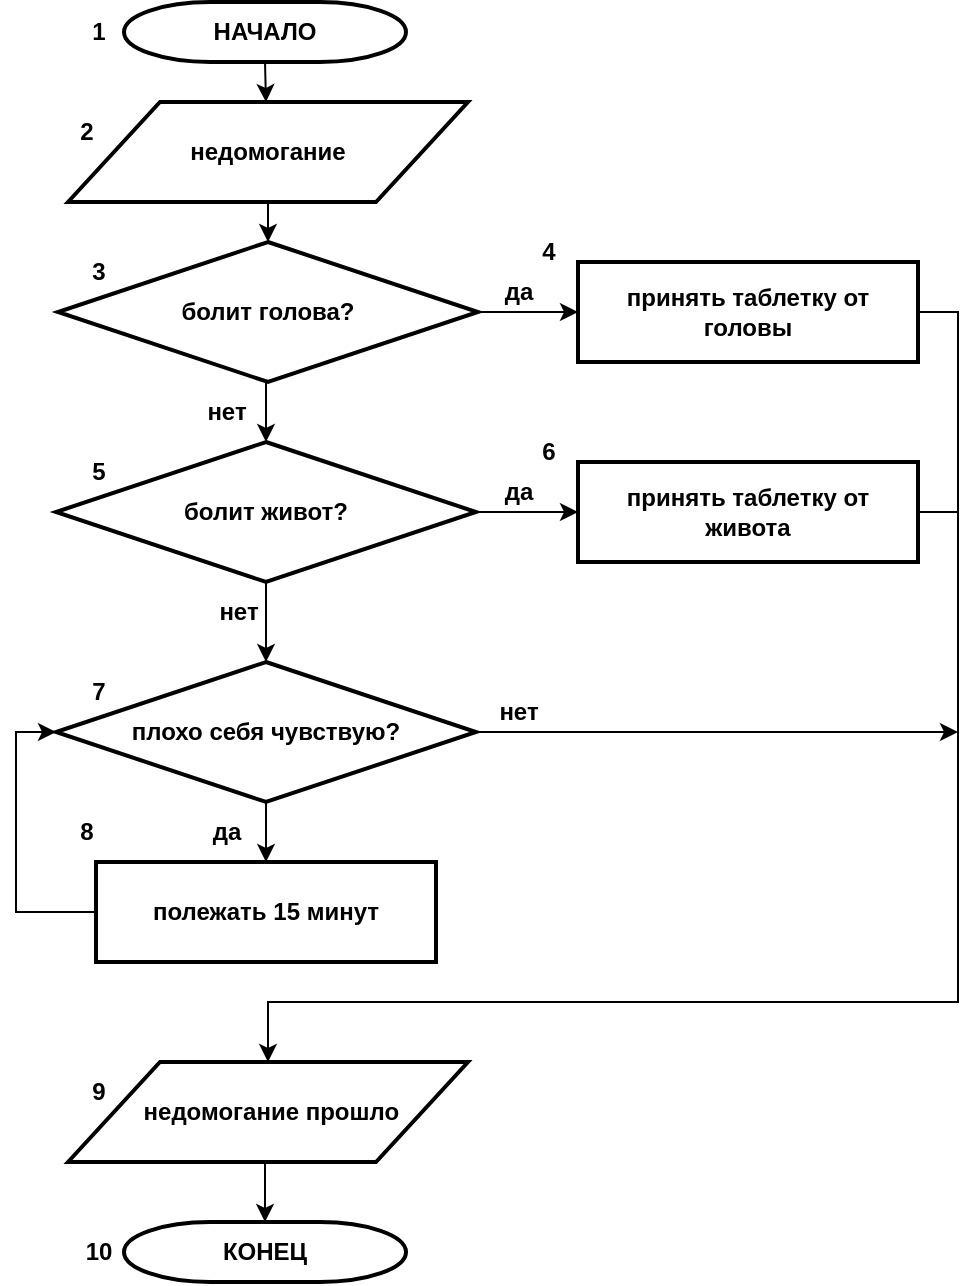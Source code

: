 <mxfile version="20.5.1" type="device"><diagram id="sxm_Xo59-7WGQnag9fDK" name="Страница 1"><mxGraphModel dx="1038" dy="579" grid="1" gridSize="10" guides="1" tooltips="1" connect="1" arrows="1" fold="1" page="1" pageScale="1" pageWidth="827" pageHeight="1169" math="0" shadow="0"><root><mxCell id="0"/><mxCell id="1" parent="0"/><mxCell id="ETsz3kT8Y5jxZCnJqS-C-19" style="edgeStyle=orthogonalEdgeStyle;rounded=0;orthogonalLoop=1;jettySize=auto;html=1;exitX=0.5;exitY=1;exitDx=0;exitDy=0;exitPerimeter=0;entryX=0.5;entryY=0;entryDx=0;entryDy=0;" parent="1" source="ETsz3kT8Y5jxZCnJqS-C-2" edge="1"><mxGeometry relative="1" as="geometry"><mxPoint x="414" y="140" as="targetPoint"/></mxGeometry></mxCell><mxCell id="ETsz3kT8Y5jxZCnJqS-C-2" value="НАЧАЛО" style="strokeWidth=2;html=1;shape=mxgraph.flowchart.terminator;whiteSpace=wrap;fontStyle=1" parent="1" vertex="1"><mxGeometry x="343" y="90" width="141" height="30" as="geometry"/></mxCell><mxCell id="ETsz3kT8Y5jxZCnJqS-C-20" style="edgeStyle=orthogonalEdgeStyle;rounded=0;orthogonalLoop=1;jettySize=auto;html=1;exitX=0.5;exitY=1;exitDx=0;exitDy=0;entryX=0.5;entryY=0;entryDx=0;entryDy=0;entryPerimeter=0;" parent="1" target="ETsz3kT8Y5jxZCnJqS-C-5" edge="1"><mxGeometry relative="1" as="geometry"><mxPoint x="414" y="190" as="sourcePoint"/></mxGeometry></mxCell><mxCell id="ETsz3kT8Y5jxZCnJqS-C-21" style="edgeStyle=orthogonalEdgeStyle;rounded=0;orthogonalLoop=1;jettySize=auto;html=1;exitX=0.5;exitY=1;exitDx=0;exitDy=0;exitPerimeter=0;entryX=0.5;entryY=0;entryDx=0;entryDy=0;entryPerimeter=0;" parent="1" source="ETsz3kT8Y5jxZCnJqS-C-5" target="ETsz3kT8Y5jxZCnJqS-C-10" edge="1"><mxGeometry relative="1" as="geometry"/></mxCell><mxCell id="TD9DuLe9QKxih_MDLjj1-6" value="" style="edgeStyle=orthogonalEdgeStyle;rounded=0;orthogonalLoop=1;jettySize=auto;html=1;" parent="1" source="ETsz3kT8Y5jxZCnJqS-C-5" target="TD9DuLe9QKxih_MDLjj1-3" edge="1"><mxGeometry relative="1" as="geometry"/></mxCell><mxCell id="ETsz3kT8Y5jxZCnJqS-C-5" value="&lt;font style=&quot;vertical-align: inherit;&quot;&gt;&lt;font style=&quot;vertical-align: inherit;&quot;&gt;болит голова?&lt;/font&gt;&lt;/font&gt;" style="strokeWidth=2;html=1;shape=mxgraph.flowchart.decision;whiteSpace=wrap;fontStyle=1" parent="1" vertex="1"><mxGeometry x="310" y="210" width="210" height="70" as="geometry"/></mxCell><mxCell id="TD9DuLe9QKxih_MDLjj1-5" value="" style="edgeStyle=orthogonalEdgeStyle;rounded=0;orthogonalLoop=1;jettySize=auto;html=1;" parent="1" source="ETsz3kT8Y5jxZCnJqS-C-10" target="TD9DuLe9QKxih_MDLjj1-4" edge="1"><mxGeometry relative="1" as="geometry"/></mxCell><mxCell id="TD9DuLe9QKxih_MDLjj1-10" value="" style="edgeStyle=orthogonalEdgeStyle;rounded=0;orthogonalLoop=1;jettySize=auto;html=1;" parent="1" source="ETsz3kT8Y5jxZCnJqS-C-10" target="TD9DuLe9QKxih_MDLjj1-8" edge="1"><mxGeometry relative="1" as="geometry"/></mxCell><mxCell id="ETsz3kT8Y5jxZCnJqS-C-10" value="болит живот?" style="strokeWidth=2;html=1;shape=mxgraph.flowchart.decision;whiteSpace=wrap;fontStyle=1" parent="1" vertex="1"><mxGeometry x="309" y="310" width="210" height="70" as="geometry"/></mxCell><mxCell id="ETsz3kT8Y5jxZCnJqS-C-16" value="КОНЕЦ" style="strokeWidth=2;html=1;shape=mxgraph.flowchart.terminator;whiteSpace=wrap;fontStyle=1" parent="1" vertex="1"><mxGeometry x="343" y="700" width="141" height="30" as="geometry"/></mxCell><mxCell id="ETsz3kT8Y5jxZCnJqS-C-29" value="&lt;b&gt;да&lt;br&gt;&lt;/b&gt;" style="text;html=1;align=center;verticalAlign=middle;resizable=0;points=[];autosize=1;strokeColor=none;fillColor=none;" parent="1" vertex="1"><mxGeometry x="520" y="220" width="40" height="30" as="geometry"/></mxCell><mxCell id="ETsz3kT8Y5jxZCnJqS-C-33" value="&lt;b&gt;нет&lt;/b&gt;" style="text;html=1;align=center;verticalAlign=middle;resizable=0;points=[];autosize=1;strokeColor=none;fillColor=none;" parent="1" vertex="1"><mxGeometry x="374" y="280" width="40" height="30" as="geometry"/></mxCell><mxCell id="vAvM1L-PojE5AmGN8ZwI-1" value="&lt;font style=&quot;vertical-align: inherit;&quot;&gt;&lt;font style=&quot;vertical-align: inherit;&quot;&gt;1&lt;br&gt;&lt;/font&gt;&lt;/font&gt;" style="text;html=1;align=center;verticalAlign=middle;resizable=0;points=[];autosize=1;strokeColor=none;fillColor=none;fontStyle=1" parent="1" vertex="1"><mxGeometry x="314.5" y="90" width="30" height="30" as="geometry"/></mxCell><mxCell id="vAvM1L-PojE5AmGN8ZwI-2" value="&lt;font style=&quot;vertical-align: inherit;&quot;&gt;&lt;font style=&quot;vertical-align: inherit;&quot;&gt;2&lt;br&gt;&lt;/font&gt;&lt;/font&gt;" style="text;html=1;align=center;verticalAlign=middle;resizable=0;points=[];autosize=1;strokeColor=none;fillColor=none;fontStyle=1" parent="1" vertex="1"><mxGeometry x="309" y="140" width="30" height="30" as="geometry"/></mxCell><mxCell id="vAvM1L-PojE5AmGN8ZwI-3" value="&lt;font style=&quot;vertical-align: inherit;&quot;&gt;&lt;font style=&quot;vertical-align: inherit;&quot;&gt;3&lt;br&gt;&lt;/font&gt;&lt;/font&gt;" style="text;html=1;align=center;verticalAlign=middle;resizable=0;points=[];autosize=1;strokeColor=none;fillColor=none;fontStyle=1" parent="1" vertex="1"><mxGeometry x="314.5" y="210" width="30" height="30" as="geometry"/></mxCell><mxCell id="vAvM1L-PojE5AmGN8ZwI-4" value="&lt;font style=&quot;vertical-align: inherit;&quot;&gt;&lt;font style=&quot;vertical-align: inherit;&quot;&gt;4&lt;br&gt;&lt;/font&gt;&lt;/font&gt;" style="text;html=1;align=center;verticalAlign=middle;resizable=0;points=[];autosize=1;strokeColor=none;fillColor=none;fontStyle=1" parent="1" vertex="1"><mxGeometry x="540" y="200" width="30" height="30" as="geometry"/></mxCell><mxCell id="vAvM1L-PojE5AmGN8ZwI-5" value="&lt;font style=&quot;vertical-align: inherit;&quot;&gt;&lt;font style=&quot;vertical-align: inherit;&quot;&gt;6&lt;br&gt;&lt;/font&gt;&lt;/font&gt;" style="text;html=1;align=center;verticalAlign=middle;resizable=0;points=[];autosize=1;strokeColor=none;fillColor=none;fontStyle=1" parent="1" vertex="1"><mxGeometry x="540" y="300" width="30" height="30" as="geometry"/></mxCell><mxCell id="vAvM1L-PojE5AmGN8ZwI-6" value="&lt;font style=&quot;vertical-align: inherit;&quot;&gt;&lt;font style=&quot;vertical-align: inherit;&quot;&gt;5&lt;br&gt;&lt;/font&gt;&lt;/font&gt;" style="text;html=1;align=center;verticalAlign=middle;resizable=0;points=[];autosize=1;strokeColor=none;fillColor=none;fontStyle=1" parent="1" vertex="1"><mxGeometry x="314.5" y="310" width="30" height="30" as="geometry"/></mxCell><mxCell id="TD9DuLe9QKxih_MDLjj1-17" style="edgeStyle=orthogonalEdgeStyle;rounded=0;orthogonalLoop=1;jettySize=auto;html=1;exitX=0.5;exitY=1;exitDx=0;exitDy=0;entryX=0.5;entryY=0;entryDx=0;entryDy=0;entryPerimeter=0;" parent="1" source="vAvM1L-PojE5AmGN8ZwI-18" target="ETsz3kT8Y5jxZCnJqS-C-16" edge="1"><mxGeometry relative="1" as="geometry"/></mxCell><mxCell id="vAvM1L-PojE5AmGN8ZwI-18" value="&amp;nbsp;недомогание прошло" style="shape=parallelogram;html=1;strokeWidth=2;perimeter=parallelogramPerimeter;whiteSpace=wrap;rounded=0;arcSize=12;size=0.23;fontStyle=1" parent="1" vertex="1"><mxGeometry x="315" y="620" width="200" height="50" as="geometry"/></mxCell><mxCell id="TD9DuLe9QKxih_MDLjj1-1" value="&lt;font style=&quot;vertical-align: inherit;&quot;&gt;&lt;font style=&quot;vertical-align: inherit;&quot;&gt;&lt;font style=&quot;vertical-align: inherit;&quot;&gt;&lt;font style=&quot;vertical-align: inherit;&quot;&gt;недомогание&lt;/font&gt;&lt;/font&gt;&lt;/font&gt;&lt;/font&gt;" style="shape=parallelogram;html=1;strokeWidth=2;perimeter=parallelogramPerimeter;whiteSpace=wrap;rounded=0;arcSize=12;size=0.23;fontStyle=1" parent="1" vertex="1"><mxGeometry x="315" y="140" width="200" height="50" as="geometry"/></mxCell><mxCell id="TD9DuLe9QKxih_MDLjj1-13" style="edgeStyle=orthogonalEdgeStyle;rounded=0;orthogonalLoop=1;jettySize=auto;html=1;exitX=1;exitY=0.5;exitDx=0;exitDy=0;entryX=0.5;entryY=0;entryDx=0;entryDy=0;" parent="1" source="TD9DuLe9QKxih_MDLjj1-3" target="vAvM1L-PojE5AmGN8ZwI-18" edge="1"><mxGeometry relative="1" as="geometry"><mxPoint x="390" y="600" as="targetPoint"/><Array as="points"><mxPoint x="760" y="245"/><mxPoint x="760" y="590"/><mxPoint x="415" y="590"/></Array></mxGeometry></mxCell><mxCell id="TD9DuLe9QKxih_MDLjj1-3" value="принять таблетку от головы" style="rounded=0;whiteSpace=wrap;html=1;absoluteArcSize=1;arcSize=14;strokeWidth=2;fontStyle=1" parent="1" vertex="1"><mxGeometry x="570" y="220" width="170" height="50" as="geometry"/></mxCell><mxCell id="TD9DuLe9QKxih_MDLjj1-4" value="принять таблетку от &lt;br&gt;живота" style="rounded=0;whiteSpace=wrap;html=1;absoluteArcSize=1;arcSize=14;strokeWidth=2;fontStyle=1" parent="1" vertex="1"><mxGeometry x="570" y="320" width="170" height="50" as="geometry"/></mxCell><mxCell id="TD9DuLe9QKxih_MDLjj1-7" value="&lt;b&gt;да&lt;br&gt;&lt;/b&gt;" style="text;html=1;align=center;verticalAlign=middle;resizable=0;points=[];autosize=1;strokeColor=none;fillColor=none;" parent="1" vertex="1"><mxGeometry x="520" y="320" width="40" height="30" as="geometry"/></mxCell><mxCell id="TD9DuLe9QKxih_MDLjj1-11" value="" style="edgeStyle=orthogonalEdgeStyle;rounded=0;orthogonalLoop=1;jettySize=auto;html=1;" parent="1" source="TD9DuLe9QKxih_MDLjj1-8" target="TD9DuLe9QKxih_MDLjj1-9" edge="1"><mxGeometry relative="1" as="geometry"/></mxCell><mxCell id="TD9DuLe9QKxih_MDLjj1-16" value="" style="edgeStyle=orthogonalEdgeStyle;rounded=0;orthogonalLoop=1;jettySize=auto;html=1;" parent="1" source="TD9DuLe9QKxih_MDLjj1-8" edge="1"><mxGeometry relative="1" as="geometry"><mxPoint x="760" y="455" as="targetPoint"/></mxGeometry></mxCell><mxCell id="TD9DuLe9QKxih_MDLjj1-8" value="плохо себя чувствую?" style="strokeWidth=2;html=1;shape=mxgraph.flowchart.decision;whiteSpace=wrap;fontStyle=1" parent="1" vertex="1"><mxGeometry x="309" y="420" width="210" height="70" as="geometry"/></mxCell><mxCell id="TD9DuLe9QKxih_MDLjj1-12" style="edgeStyle=orthogonalEdgeStyle;rounded=0;orthogonalLoop=1;jettySize=auto;html=1;exitX=0;exitY=0.5;exitDx=0;exitDy=0;entryX=0;entryY=0.5;entryDx=0;entryDy=0;entryPerimeter=0;" parent="1" source="TD9DuLe9QKxih_MDLjj1-9" target="TD9DuLe9QKxih_MDLjj1-8" edge="1"><mxGeometry relative="1" as="geometry"/></mxCell><mxCell id="TD9DuLe9QKxih_MDLjj1-9" value="полежать 15 минут" style="rounded=0;whiteSpace=wrap;html=1;absoluteArcSize=1;arcSize=14;strokeWidth=2;fontStyle=1" parent="1" vertex="1"><mxGeometry x="329" y="520" width="170" height="50" as="geometry"/></mxCell><mxCell id="TD9DuLe9QKxih_MDLjj1-14" value="" style="endArrow=none;html=1;rounded=0;exitX=1;exitY=0.5;exitDx=0;exitDy=0;" parent="1" source="TD9DuLe9QKxih_MDLjj1-4" edge="1"><mxGeometry width="50" height="50" relative="1" as="geometry"><mxPoint x="580" y="580" as="sourcePoint"/><mxPoint x="760" y="345" as="targetPoint"/></mxGeometry></mxCell><mxCell id="TD9DuLe9QKxih_MDLjj1-18" value="&lt;b&gt;да&lt;br&gt;&lt;/b&gt;" style="text;html=1;align=center;verticalAlign=middle;resizable=0;points=[];autosize=1;strokeColor=none;fillColor=none;" parent="1" vertex="1"><mxGeometry x="374" y="490" width="40" height="30" as="geometry"/></mxCell><mxCell id="TD9DuLe9QKxih_MDLjj1-19" value="&lt;b&gt;нет&lt;/b&gt;" style="text;html=1;align=center;verticalAlign=middle;resizable=0;points=[];autosize=1;strokeColor=none;fillColor=none;" parent="1" vertex="1"><mxGeometry x="380" y="380" width="40" height="30" as="geometry"/></mxCell><mxCell id="TD9DuLe9QKxih_MDLjj1-20" value="&lt;b&gt;нет&lt;/b&gt;" style="text;html=1;align=center;verticalAlign=middle;resizable=0;points=[];autosize=1;strokeColor=none;fillColor=none;" parent="1" vertex="1"><mxGeometry x="520" y="430" width="40" height="30" as="geometry"/></mxCell><mxCell id="TD9DuLe9QKxih_MDLjj1-21" value="&lt;font style=&quot;vertical-align: inherit;&quot;&gt;&lt;font style=&quot;vertical-align: inherit;&quot;&gt;7&lt;br&gt;&lt;/font&gt;&lt;/font&gt;" style="text;html=1;align=center;verticalAlign=middle;resizable=0;points=[];autosize=1;strokeColor=none;fillColor=none;fontStyle=1" parent="1" vertex="1"><mxGeometry x="314.5" y="420" width="30" height="30" as="geometry"/></mxCell><mxCell id="TD9DuLe9QKxih_MDLjj1-22" value="&lt;font style=&quot;vertical-align: inherit;&quot;&gt;&lt;font style=&quot;vertical-align: inherit;&quot;&gt;8&lt;br&gt;&lt;/font&gt;&lt;/font&gt;" style="text;html=1;align=center;verticalAlign=middle;resizable=0;points=[];autosize=1;strokeColor=none;fillColor=none;fontStyle=1" parent="1" vertex="1"><mxGeometry x="309" y="490" width="30" height="30" as="geometry"/></mxCell><mxCell id="2YOp_aECJzgVB33hoIWo-1" value="&lt;font style=&quot;vertical-align: inherit;&quot;&gt;&lt;font style=&quot;vertical-align: inherit;&quot;&gt;9&lt;br&gt;&lt;/font&gt;&lt;/font&gt;" style="text;html=1;align=center;verticalAlign=middle;resizable=0;points=[];autosize=1;strokeColor=none;fillColor=none;fontStyle=1" vertex="1" parent="1"><mxGeometry x="314.5" y="620" width="30" height="30" as="geometry"/></mxCell><mxCell id="2YOp_aECJzgVB33hoIWo-2" value="&lt;font style=&quot;vertical-align: inherit;&quot;&gt;&lt;font style=&quot;vertical-align: inherit;&quot;&gt;10&lt;br&gt;&lt;/font&gt;&lt;/font&gt;" style="text;html=1;align=center;verticalAlign=middle;resizable=0;points=[];autosize=1;strokeColor=none;fillColor=none;fontStyle=1" vertex="1" parent="1"><mxGeometry x="310" y="700" width="40" height="30" as="geometry"/></mxCell></root></mxGraphModel></diagram></mxfile>